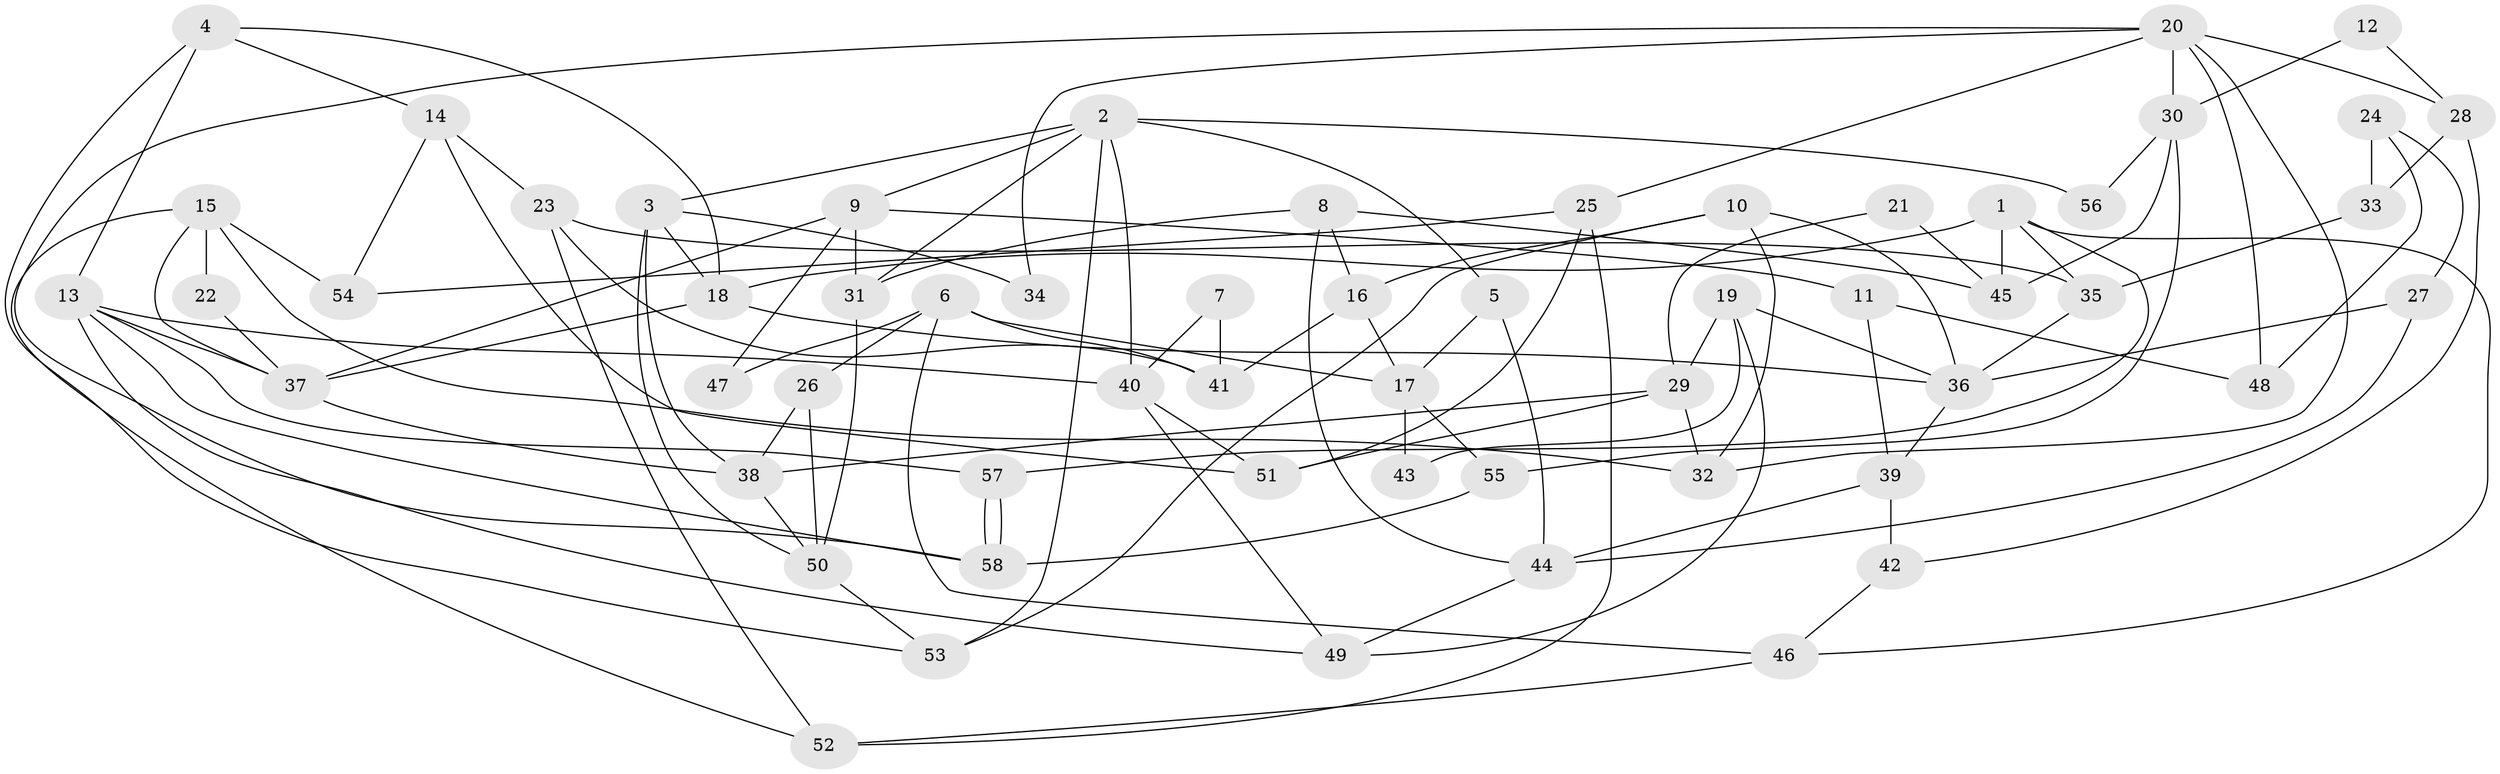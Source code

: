 // coarse degree distribution, {8: 0.08571428571428572, 7: 0.11428571428571428, 5: 0.11428571428571428, 4: 0.2857142857142857, 6: 0.17142857142857143, 9: 0.02857142857142857, 1: 0.02857142857142857, 2: 0.11428571428571428, 3: 0.05714285714285714}
// Generated by graph-tools (version 1.1) at 2025/41/03/06/25 10:41:52]
// undirected, 58 vertices, 116 edges
graph export_dot {
graph [start="1"]
  node [color=gray90,style=filled];
  1;
  2;
  3;
  4;
  5;
  6;
  7;
  8;
  9;
  10;
  11;
  12;
  13;
  14;
  15;
  16;
  17;
  18;
  19;
  20;
  21;
  22;
  23;
  24;
  25;
  26;
  27;
  28;
  29;
  30;
  31;
  32;
  33;
  34;
  35;
  36;
  37;
  38;
  39;
  40;
  41;
  42;
  43;
  44;
  45;
  46;
  47;
  48;
  49;
  50;
  51;
  52;
  53;
  54;
  55;
  56;
  57;
  58;
  1 -- 18;
  1 -- 46;
  1 -- 35;
  1 -- 45;
  1 -- 57;
  2 -- 40;
  2 -- 31;
  2 -- 3;
  2 -- 5;
  2 -- 9;
  2 -- 53;
  2 -- 56;
  3 -- 50;
  3 -- 18;
  3 -- 34;
  3 -- 38;
  4 -- 14;
  4 -- 18;
  4 -- 13;
  4 -- 53;
  5 -- 17;
  5 -- 44;
  6 -- 41;
  6 -- 26;
  6 -- 17;
  6 -- 46;
  6 -- 47;
  7 -- 40;
  7 -- 41;
  8 -- 44;
  8 -- 45;
  8 -- 16;
  8 -- 31;
  9 -- 31;
  9 -- 11;
  9 -- 37;
  9 -- 47;
  10 -- 53;
  10 -- 32;
  10 -- 16;
  10 -- 36;
  11 -- 39;
  11 -- 48;
  12 -- 30;
  12 -- 28;
  13 -- 57;
  13 -- 37;
  13 -- 40;
  13 -- 49;
  13 -- 58;
  14 -- 23;
  14 -- 54;
  14 -- 51;
  15 -- 37;
  15 -- 52;
  15 -- 22;
  15 -- 32;
  15 -- 54;
  16 -- 17;
  16 -- 41;
  17 -- 43;
  17 -- 55;
  18 -- 37;
  18 -- 36;
  19 -- 36;
  19 -- 49;
  19 -- 29;
  19 -- 43;
  20 -- 58;
  20 -- 32;
  20 -- 25;
  20 -- 28;
  20 -- 30;
  20 -- 34;
  20 -- 48;
  21 -- 45;
  21 -- 29;
  22 -- 37;
  23 -- 35;
  23 -- 52;
  23 -- 41;
  24 -- 27;
  24 -- 48;
  24 -- 33;
  25 -- 51;
  25 -- 52;
  25 -- 54;
  26 -- 50;
  26 -- 38;
  27 -- 36;
  27 -- 44;
  28 -- 33;
  28 -- 42;
  29 -- 38;
  29 -- 32;
  29 -- 51;
  30 -- 55;
  30 -- 45;
  30 -- 56;
  31 -- 50;
  33 -- 35;
  35 -- 36;
  36 -- 39;
  37 -- 38;
  38 -- 50;
  39 -- 44;
  39 -- 42;
  40 -- 51;
  40 -- 49;
  42 -- 46;
  44 -- 49;
  46 -- 52;
  50 -- 53;
  55 -- 58;
  57 -- 58;
  57 -- 58;
}

